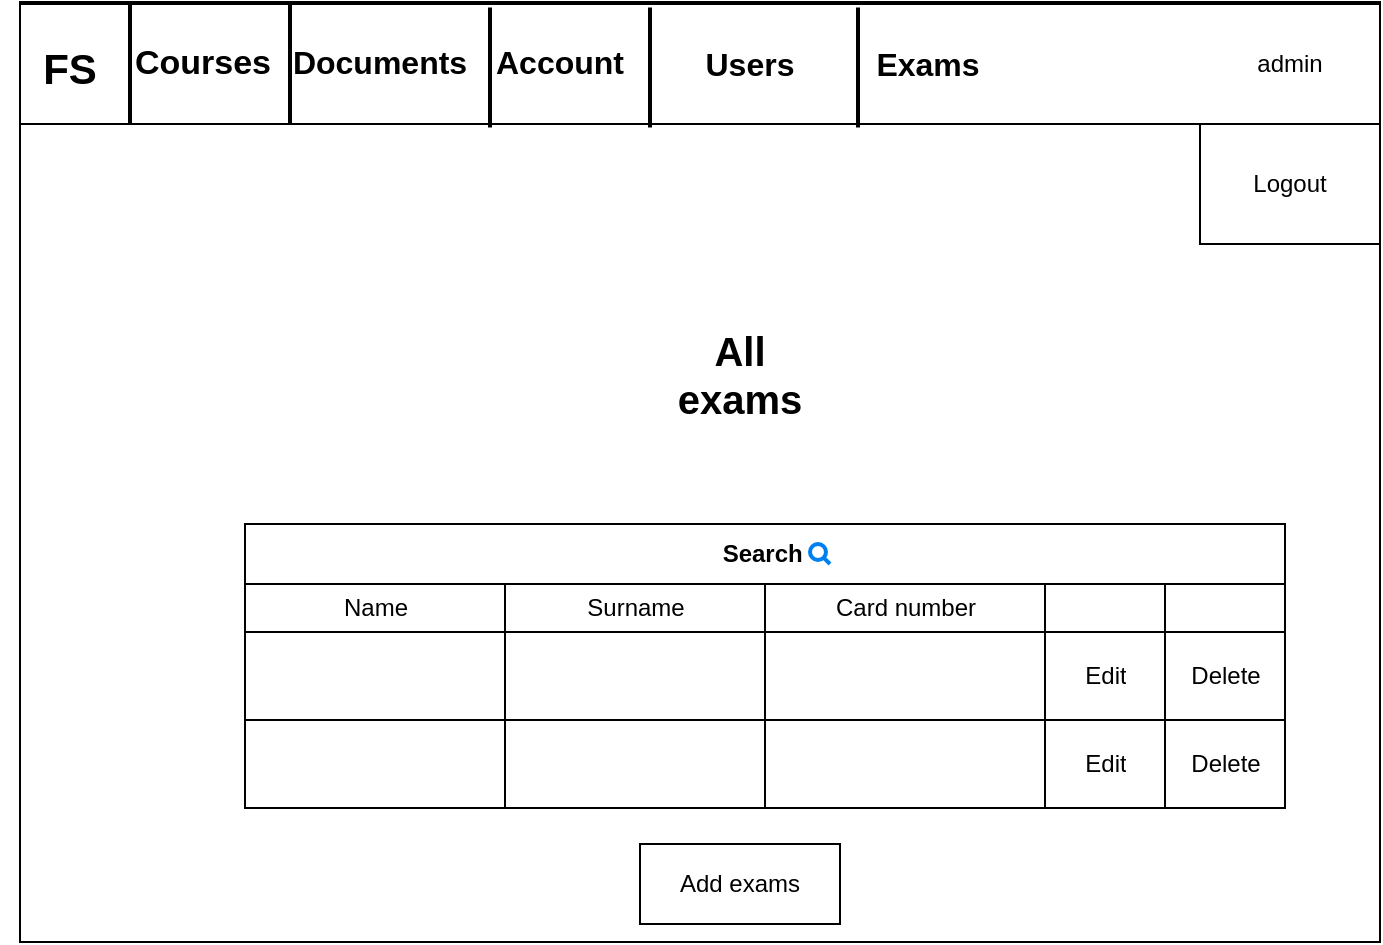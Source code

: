 <mxfile version="14.4.3" type="device"><diagram id="NF7vP7BHfTyAzdteje8S" name="Page-1"><mxGraphModel dx="1874" dy="2792" grid="1" gridSize="10" guides="1" tooltips="1" connect="1" arrows="1" fold="1" page="1" pageScale="1" pageWidth="850" pageHeight="1100" math="0" shadow="0"><root><mxCell id="0"/><mxCell id="1" parent="0"/><mxCell id="q6ovw200ObBCwHZscai--1" value="" style="rounded=0;whiteSpace=wrap;html=1;" vertex="1" parent="1"><mxGeometry x="-780" y="-2150" width="680" height="470" as="geometry"/></mxCell><mxCell id="q6ovw200ObBCwHZscai--2" value="" style="rounded=0;whiteSpace=wrap;html=1;" vertex="1" parent="1"><mxGeometry x="-740" y="-2149" width="120" height="60" as="geometry"/></mxCell><mxCell id="q6ovw200ObBCwHZscai--3" value="" style="rounded=0;whiteSpace=wrap;html=1;" vertex="1" parent="1"><mxGeometry x="-780" y="-2149" width="680" height="60" as="geometry"/></mxCell><mxCell id="q6ovw200ObBCwHZscai--4" value="admin" style="text;html=1;strokeColor=none;fillColor=none;align=center;verticalAlign=middle;whiteSpace=wrap;rounded=0;" vertex="1" parent="1"><mxGeometry x="-165" y="-2129" width="40" height="20" as="geometry"/></mxCell><mxCell id="q6ovw200ObBCwHZscai--5" value="&lt;b&gt;&lt;font style=&quot;font-size: 17px&quot;&gt;Courses&lt;/font&gt;&lt;/b&gt;" style="text;html=1;strokeColor=none;fillColor=none;align=center;verticalAlign=middle;whiteSpace=wrap;rounded=0;" vertex="1" parent="1"><mxGeometry x="-710" y="-2130" width="42.5" height="21" as="geometry"/></mxCell><mxCell id="q6ovw200ObBCwHZscai--6" value="&lt;b&gt;&lt;font style=&quot;font-size: 16px&quot;&gt;Documents&lt;/font&gt;&lt;/b&gt;" style="text;html=1;strokeColor=none;fillColor=none;align=center;verticalAlign=middle;whiteSpace=wrap;rounded=0;" vertex="1" parent="1"><mxGeometry x="-620" y="-2130" width="40" height="20" as="geometry"/></mxCell><mxCell id="q6ovw200ObBCwHZscai--7" value="&lt;b style=&quot;font-size: 16px&quot;&gt;Account&lt;/b&gt;" style="text;html=1;strokeColor=none;fillColor=none;align=center;verticalAlign=middle;whiteSpace=wrap;rounded=0;" vertex="1" parent="1"><mxGeometry x="-530" y="-2130" width="40" height="20" as="geometry"/></mxCell><mxCell id="q6ovw200ObBCwHZscai--8" value="" style="verticalLabelPosition=bottom;verticalAlign=top;html=1;shape=mxgraph.basic.rect;fillColor2=none;strokeWidth=1;size=20;indent=5;" vertex="1" parent="1"><mxGeometry x="-190" y="-2089" width="90" height="60" as="geometry"/></mxCell><mxCell id="q6ovw200ObBCwHZscai--9" value="&lt;b&gt;&lt;font style=&quot;font-size: 21px&quot;&gt;FS&lt;/font&gt;&lt;/b&gt;" style="text;html=1;strokeColor=none;fillColor=none;align=center;verticalAlign=middle;whiteSpace=wrap;rounded=0;" vertex="1" parent="1"><mxGeometry x="-790" y="-2127" width="70" height="19.5" as="geometry"/></mxCell><mxCell id="q6ovw200ObBCwHZscai--10" style="edgeStyle=orthogonalEdgeStyle;rounded=0;orthogonalLoop=1;jettySize=auto;html=1;exitX=0.5;exitY=1;exitDx=0;exitDy=0;" edge="1" parent="1"><mxGeometry relative="1" as="geometry"><mxPoint x="-460" y="-2069" as="sourcePoint"/><mxPoint x="-460" y="-2069" as="targetPoint"/></mxGeometry></mxCell><mxCell id="q6ovw200ObBCwHZscai--11" value="Logout" style="text;html=1;strokeColor=none;fillColor=none;align=center;verticalAlign=middle;whiteSpace=wrap;rounded=0;" vertex="1" parent="1"><mxGeometry x="-165" y="-2069" width="40" height="20" as="geometry"/></mxCell><mxCell id="q6ovw200ObBCwHZscai--12" value="&lt;b style=&quot;font-size: 16px&quot;&gt;Exams&lt;/b&gt;" style="text;html=1;strokeColor=none;fillColor=none;align=center;verticalAlign=middle;whiteSpace=wrap;rounded=0;" vertex="1" parent="1"><mxGeometry x="-356" y="-2129" width="60" height="20" as="geometry"/></mxCell><mxCell id="q6ovw200ObBCwHZscai--13" value="" style="line;strokeWidth=2;direction=south;html=1;" vertex="1" parent="1"><mxGeometry x="-730" y="-2149" width="10" height="60" as="geometry"/></mxCell><mxCell id="q6ovw200ObBCwHZscai--14" value="" style="line;strokeWidth=2;direction=south;html=1;" vertex="1" parent="1"><mxGeometry x="-650" y="-2149" width="10" height="60" as="geometry"/></mxCell><mxCell id="q6ovw200ObBCwHZscai--15" value="" style="line;strokeWidth=2;direction=south;html=1;" vertex="1" parent="1"><mxGeometry x="-550" y="-2147.25" width="10" height="60" as="geometry"/></mxCell><mxCell id="q6ovw200ObBCwHZscai--16" value="" style="line;strokeWidth=2;direction=south;html=1;" vertex="1" parent="1"><mxGeometry x="-470" y="-2147.25" width="10" height="60" as="geometry"/></mxCell><mxCell id="q6ovw200ObBCwHZscai--17" value="" style="line;strokeWidth=2;direction=south;html=1;" vertex="1" parent="1"><mxGeometry x="-366" y="-2147.25" width="10" height="60" as="geometry"/></mxCell><mxCell id="q6ovw200ObBCwHZscai--18" value="Search&amp;nbsp;" style="shape=table;html=1;whiteSpace=wrap;startSize=30;container=1;collapsible=0;childLayout=tableLayout;fontStyle=1;align=center;direction=east;" vertex="1" parent="1"><mxGeometry x="-667.5" y="-1889" width="520" height="142" as="geometry"/></mxCell><mxCell id="q6ovw200ObBCwHZscai--19" value="" style="shape=partialRectangle;html=1;whiteSpace=wrap;collapsible=0;dropTarget=0;pointerEvents=0;fillColor=none;top=0;left=0;bottom=0;right=0;points=[[0,0.5],[1,0.5]];portConstraint=eastwest;" vertex="1" parent="q6ovw200ObBCwHZscai--18"><mxGeometry y="30" width="520" height="24" as="geometry"/></mxCell><mxCell id="q6ovw200ObBCwHZscai--20" value="Name" style="shape=partialRectangle;html=1;whiteSpace=wrap;connectable=0;fillColor=none;top=0;left=0;bottom=0;right=0;overflow=hidden;" vertex="1" parent="q6ovw200ObBCwHZscai--19"><mxGeometry width="130" height="24" as="geometry"/></mxCell><mxCell id="q6ovw200ObBCwHZscai--21" value="Surname" style="shape=partialRectangle;html=1;whiteSpace=wrap;connectable=0;fillColor=none;top=0;left=0;bottom=0;right=0;overflow=hidden;" vertex="1" parent="q6ovw200ObBCwHZscai--19"><mxGeometry x="130" width="130" height="24" as="geometry"/></mxCell><mxCell id="q6ovw200ObBCwHZscai--22" value="Card number" style="shape=partialRectangle;html=1;whiteSpace=wrap;connectable=0;fillColor=none;top=0;left=0;bottom=0;right=0;overflow=hidden;" vertex="1" parent="q6ovw200ObBCwHZscai--19"><mxGeometry x="260" width="140" height="24" as="geometry"/></mxCell><mxCell id="q6ovw200ObBCwHZscai--23" style="shape=partialRectangle;html=1;whiteSpace=wrap;connectable=0;fillColor=none;top=0;left=0;bottom=0;right=0;overflow=hidden;" vertex="1" parent="q6ovw200ObBCwHZscai--19"><mxGeometry x="400" width="60" height="24" as="geometry"/></mxCell><mxCell id="q6ovw200ObBCwHZscai--24" style="shape=partialRectangle;html=1;whiteSpace=wrap;connectable=0;fillColor=none;top=0;left=0;bottom=0;right=0;overflow=hidden;" vertex="1" parent="q6ovw200ObBCwHZscai--19"><mxGeometry x="460" width="60" height="24" as="geometry"/></mxCell><mxCell id="q6ovw200ObBCwHZscai--25" value="" style="shape=partialRectangle;html=1;whiteSpace=wrap;collapsible=0;dropTarget=0;pointerEvents=0;fillColor=none;top=0;left=0;bottom=0;right=0;points=[[0,0.5],[1,0.5]];portConstraint=eastwest;" vertex="1" parent="q6ovw200ObBCwHZscai--18"><mxGeometry y="54" width="520" height="44" as="geometry"/></mxCell><mxCell id="q6ovw200ObBCwHZscai--26" value="" style="shape=partialRectangle;html=1;whiteSpace=wrap;connectable=0;fillColor=none;top=0;left=0;bottom=0;right=0;overflow=hidden;" vertex="1" parent="q6ovw200ObBCwHZscai--25"><mxGeometry width="130" height="44" as="geometry"/></mxCell><mxCell id="q6ovw200ObBCwHZscai--27" value="" style="shape=partialRectangle;html=1;whiteSpace=wrap;connectable=0;fillColor=none;top=0;left=0;bottom=0;right=0;overflow=hidden;" vertex="1" parent="q6ovw200ObBCwHZscai--25"><mxGeometry x="130" width="130" height="44" as="geometry"/></mxCell><mxCell id="q6ovw200ObBCwHZscai--28" value="" style="shape=partialRectangle;html=1;whiteSpace=wrap;connectable=0;fillColor=none;top=0;left=0;bottom=0;right=0;overflow=hidden;" vertex="1" parent="q6ovw200ObBCwHZscai--25"><mxGeometry x="260" width="140" height="44" as="geometry"/></mxCell><mxCell id="q6ovw200ObBCwHZscai--29" value="Edit" style="shape=partialRectangle;html=1;whiteSpace=wrap;connectable=0;fillColor=none;top=0;left=0;bottom=0;right=0;overflow=hidden;" vertex="1" parent="q6ovw200ObBCwHZscai--25"><mxGeometry x="400" width="60" height="44" as="geometry"/></mxCell><mxCell id="q6ovw200ObBCwHZscai--30" value="Delete" style="shape=partialRectangle;html=1;whiteSpace=wrap;connectable=0;fillColor=none;top=0;left=0;bottom=0;right=0;overflow=hidden;" vertex="1" parent="q6ovw200ObBCwHZscai--25"><mxGeometry x="460" width="60" height="44" as="geometry"/></mxCell><mxCell id="q6ovw200ObBCwHZscai--31" value="" style="shape=partialRectangle;html=1;whiteSpace=wrap;collapsible=0;dropTarget=0;pointerEvents=0;fillColor=none;top=0;left=0;bottom=0;right=0;points=[[0,0.5],[1,0.5]];portConstraint=eastwest;" vertex="1" parent="q6ovw200ObBCwHZscai--18"><mxGeometry y="98" width="520" height="44" as="geometry"/></mxCell><mxCell id="q6ovw200ObBCwHZscai--32" value="" style="shape=partialRectangle;html=1;whiteSpace=wrap;connectable=0;fillColor=none;top=0;left=0;bottom=0;right=0;overflow=hidden;" vertex="1" parent="q6ovw200ObBCwHZscai--31"><mxGeometry width="130" height="44" as="geometry"/></mxCell><mxCell id="q6ovw200ObBCwHZscai--33" value="" style="shape=partialRectangle;html=1;whiteSpace=wrap;connectable=0;fillColor=none;top=0;left=0;bottom=0;right=0;overflow=hidden;" vertex="1" parent="q6ovw200ObBCwHZscai--31"><mxGeometry x="130" width="130" height="44" as="geometry"/></mxCell><mxCell id="q6ovw200ObBCwHZscai--34" value="" style="shape=partialRectangle;html=1;whiteSpace=wrap;connectable=0;fillColor=none;top=0;left=0;bottom=0;right=0;overflow=hidden;" vertex="1" parent="q6ovw200ObBCwHZscai--31"><mxGeometry x="260" width="140" height="44" as="geometry"/></mxCell><mxCell id="q6ovw200ObBCwHZscai--35" value="Edit" style="shape=partialRectangle;html=1;whiteSpace=wrap;connectable=0;fillColor=none;top=0;left=0;bottom=0;right=0;overflow=hidden;" vertex="1" parent="q6ovw200ObBCwHZscai--31"><mxGeometry x="400" width="60" height="44" as="geometry"/></mxCell><mxCell id="q6ovw200ObBCwHZscai--36" value="Delete" style="shape=partialRectangle;html=1;whiteSpace=wrap;connectable=0;fillColor=none;top=0;left=0;bottom=0;right=0;overflow=hidden;" vertex="1" parent="q6ovw200ObBCwHZscai--31"><mxGeometry x="460" width="60" height="44" as="geometry"/></mxCell><mxCell id="q6ovw200ObBCwHZscai--37" value="&lt;font style=&quot;font-size: 20px&quot;&gt;&lt;b&gt;All exams&lt;/b&gt;&lt;/font&gt;" style="text;html=1;strokeColor=none;fillColor=none;align=center;verticalAlign=middle;whiteSpace=wrap;rounded=0;" vertex="1" parent="1"><mxGeometry x="-465" y="-1999" width="90" height="70" as="geometry"/></mxCell><mxCell id="q6ovw200ObBCwHZscai--38" value="Add exams" style="whiteSpace=wrap;html=1;align=center;" vertex="1" parent="1"><mxGeometry x="-470" y="-1729" width="100" height="40" as="geometry"/></mxCell><mxCell id="q6ovw200ObBCwHZscai--39" value="" style="html=1;verticalLabelPosition=bottom;align=center;labelBackgroundColor=#ffffff;verticalAlign=top;strokeWidth=2;strokeColor=#0080F0;shadow=0;dashed=0;shape=mxgraph.ios7.icons.looking_glass;" vertex="1" parent="1"><mxGeometry x="-385" y="-1879" width="10" height="10" as="geometry"/></mxCell><mxCell id="q6ovw200ObBCwHZscai--40" value="&lt;b style=&quot;font-size: 16px&quot;&gt;Users&lt;/b&gt;" style="text;html=1;strokeColor=none;fillColor=none;align=center;verticalAlign=middle;whiteSpace=wrap;rounded=0;" vertex="1" parent="1"><mxGeometry x="-445" y="-2129" width="60" height="20" as="geometry"/></mxCell></root></mxGraphModel></diagram></mxfile>